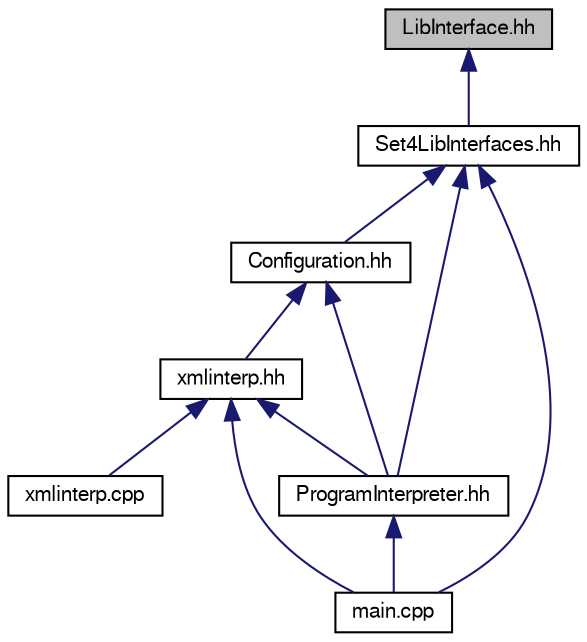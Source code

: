 digraph "LibInterface.hh"
{
  edge [fontname="FreeSans",fontsize="10",labelfontname="FreeSans",labelfontsize="10"];
  node [fontname="FreeSans",fontsize="10",shape=record];
  Node13 [label="LibInterface.hh",height=0.2,width=0.4,color="black", fillcolor="grey75", style="filled", fontcolor="black"];
  Node13 -> Node14 [dir="back",color="midnightblue",fontsize="10",style="solid",fontname="FreeSans"];
  Node14 [label="Set4LibInterfaces.hh",height=0.2,width=0.4,color="black", fillcolor="white", style="filled",URL="$Set4LibInterfaces_8hh.html",tooltip="Deklaracja instacji szablonu std::map<string,std::shared_ptr<LibInterface>> "];
  Node14 -> Node15 [dir="back",color="midnightblue",fontsize="10",style="solid",fontname="FreeSans"];
  Node15 [label="Configuration.hh",height=0.2,width=0.4,color="black", fillcolor="white", style="filled",URL="$Configuration_8hh.html"];
  Node15 -> Node16 [dir="back",color="midnightblue",fontsize="10",style="solid",fontname="FreeSans"];
  Node16 [label="xmlinterp.hh",height=0.2,width=0.4,color="black", fillcolor="white", style="filled",URL="$xmlinterp_8hh.html"];
  Node16 -> Node17 [dir="back",color="midnightblue",fontsize="10",style="solid",fontname="FreeSans"];
  Node17 [label="ProgramInterpreter.hh",height=0.2,width=0.4,color="black", fillcolor="white", style="filled",URL="$ProgramInterpreter_8hh.html"];
  Node17 -> Node18 [dir="back",color="midnightblue",fontsize="10",style="solid",fontname="FreeSans"];
  Node18 [label="main.cpp",height=0.2,width=0.4,color="black", fillcolor="white", style="filled",URL="$main_8cpp.html"];
  Node16 -> Node18 [dir="back",color="midnightblue",fontsize="10",style="solid",fontname="FreeSans"];
  Node16 -> Node19 [dir="back",color="midnightblue",fontsize="10",style="solid",fontname="FreeSans"];
  Node19 [label="xmlinterp.cpp",height=0.2,width=0.4,color="black", fillcolor="white", style="filled",URL="$xmlinterp_8cpp.html"];
  Node15 -> Node17 [dir="back",color="midnightblue",fontsize="10",style="solid",fontname="FreeSans"];
  Node14 -> Node17 [dir="back",color="midnightblue",fontsize="10",style="solid",fontname="FreeSans"];
  Node14 -> Node18 [dir="back",color="midnightblue",fontsize="10",style="solid",fontname="FreeSans"];
}
